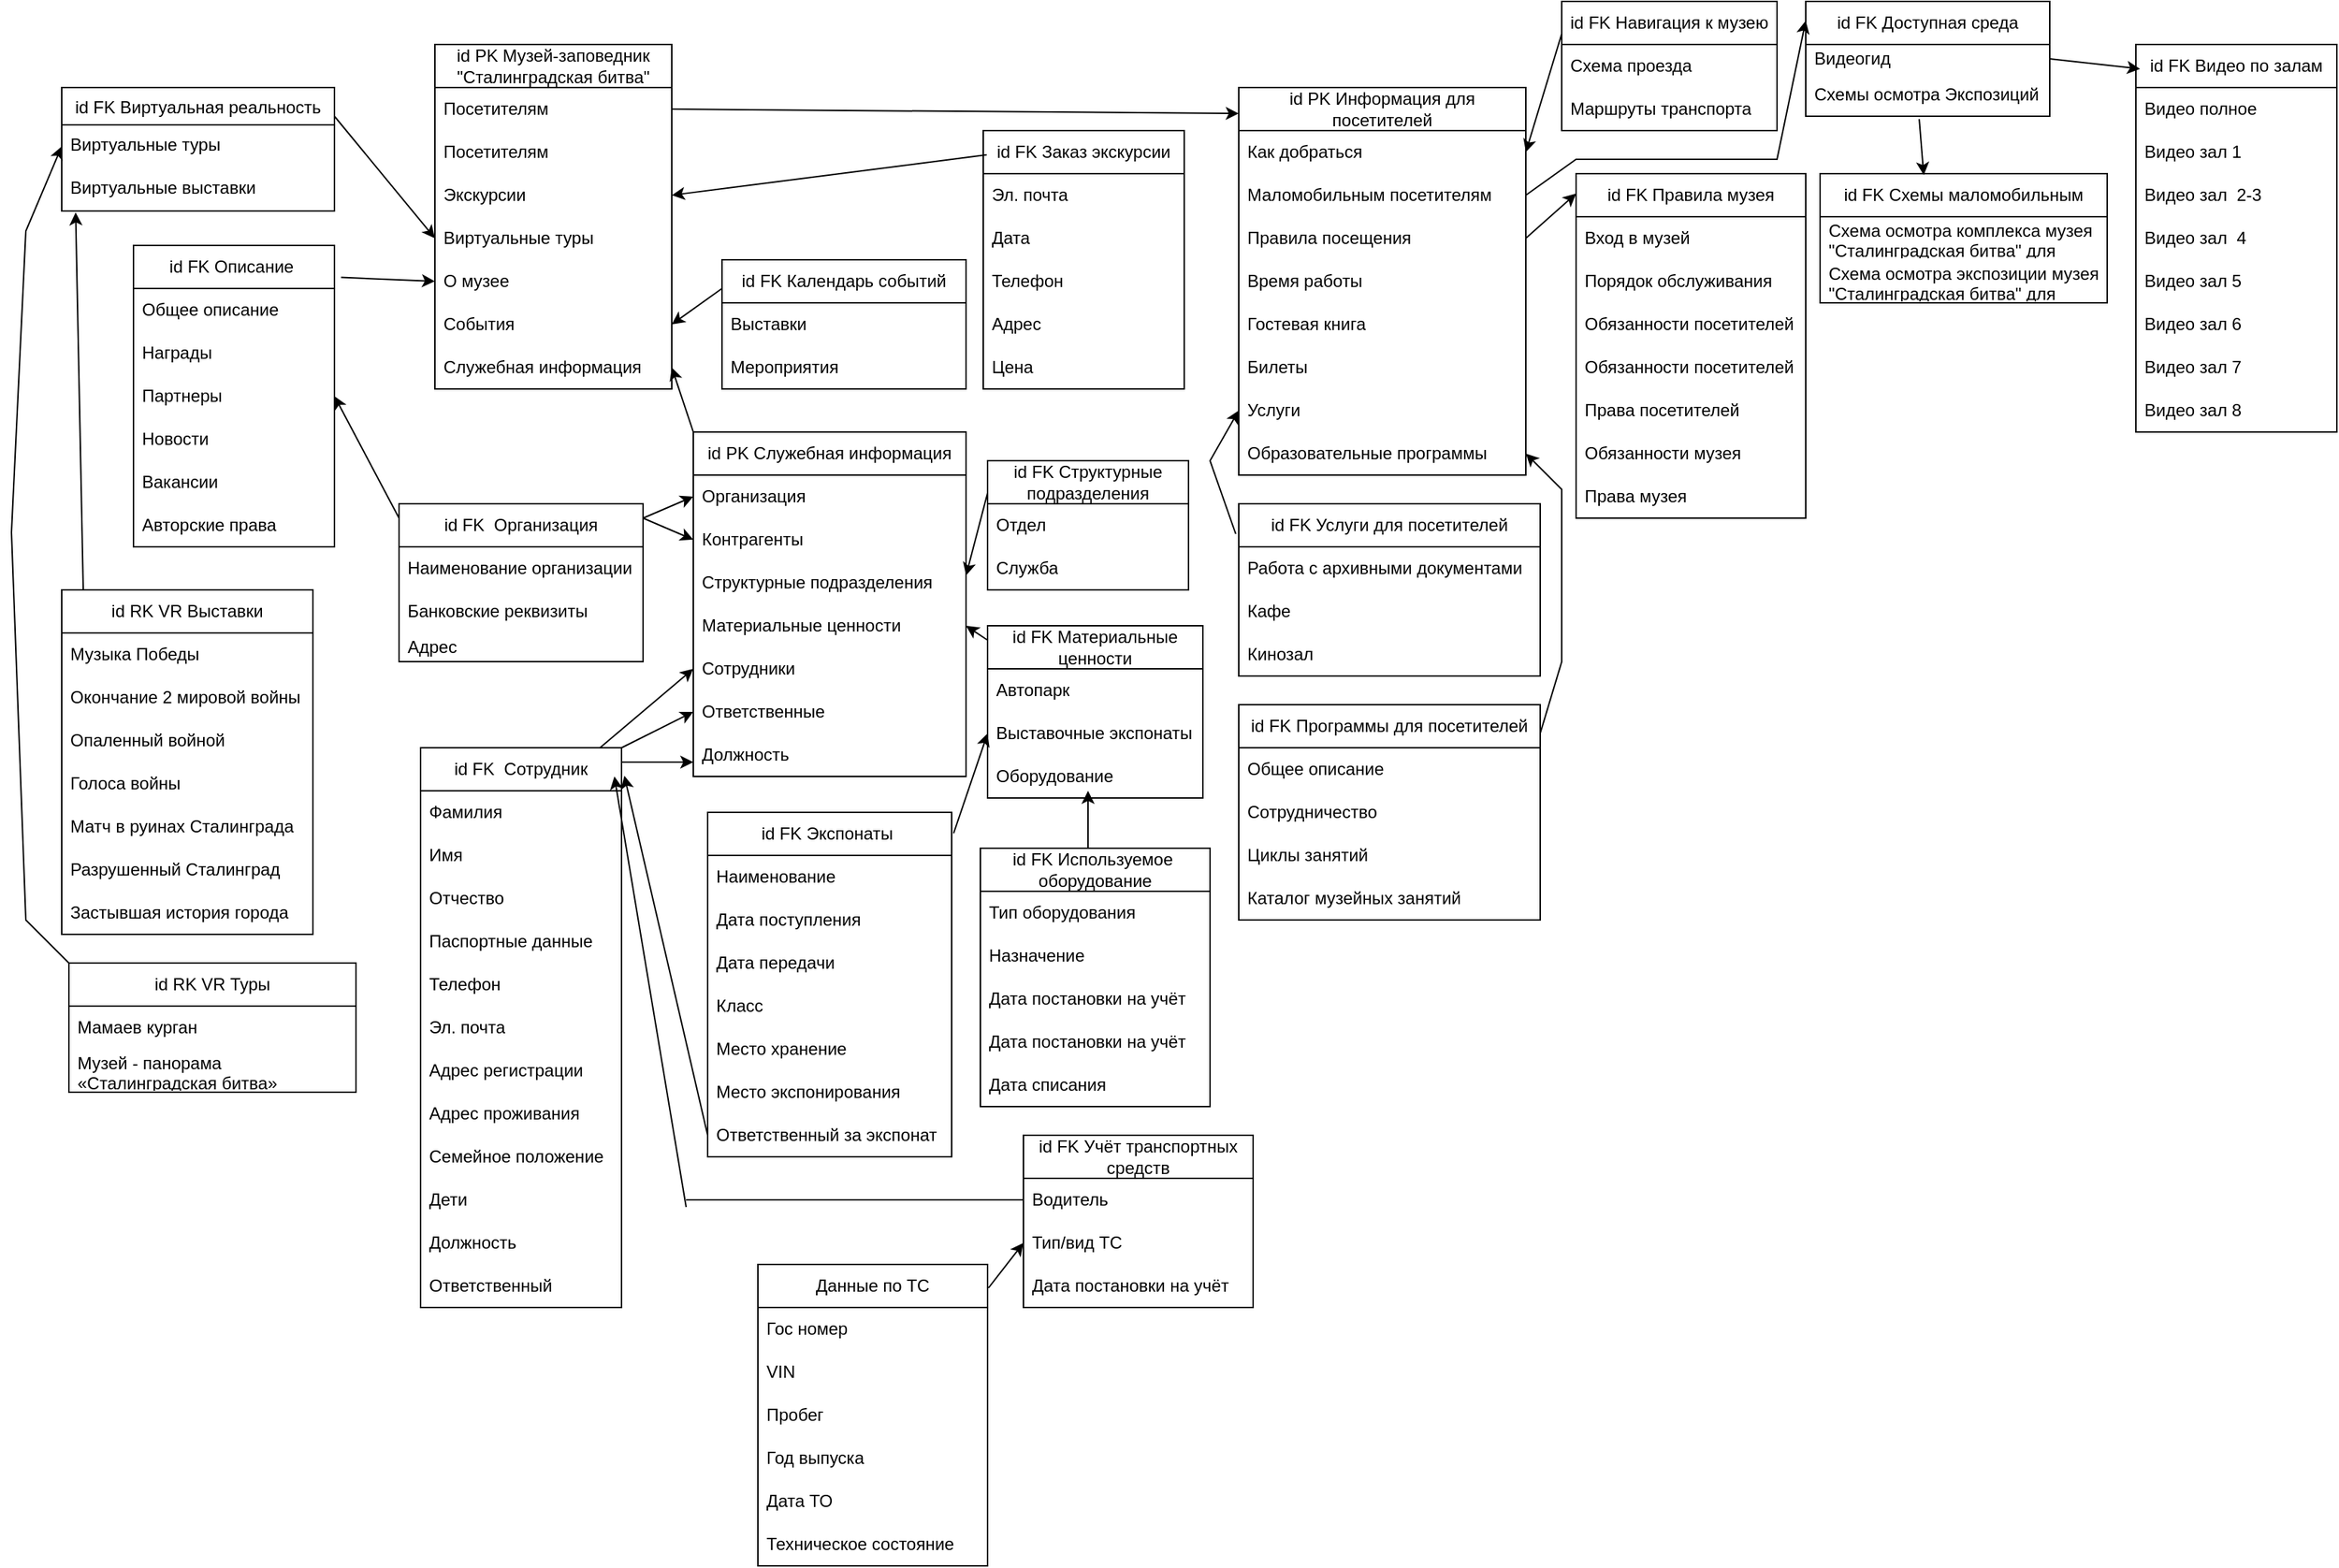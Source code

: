 <mxfile version="21.6.1" type="device">
  <diagram name="Страница 1" id="9FnR3wXGwiPfVZ9cUmQn">
    <mxGraphModel dx="1912" dy="1023" grid="1" gridSize="10" guides="1" tooltips="1" connect="1" arrows="1" fold="1" page="1" pageScale="1" pageWidth="1654" pageHeight="1169" math="0" shadow="0">
      <root>
        <mxCell id="0" />
        <mxCell id="1" parent="0" />
        <mxCell id="Jo539umDKLywoLBVyALs-1" value="id PK Музей-заповедник &quot;Сталинградская битва&quot;" style="swimlane;fontStyle=0;childLayout=stackLayout;horizontal=1;startSize=30;horizontalStack=0;resizeParent=1;resizeParentMax=0;resizeLast=0;collapsible=1;marginBottom=0;whiteSpace=wrap;html=1;" parent="1" vertex="1">
          <mxGeometry x="305" y="40" width="165" height="240" as="geometry" />
        </mxCell>
        <mxCell id="Jo539umDKLywoLBVyALs-2" value="Посетителям" style="text;strokeColor=none;fillColor=none;align=left;verticalAlign=middle;spacingLeft=4;spacingRight=4;overflow=hidden;points=[[0,0.5],[1,0.5]];portConstraint=eastwest;rotatable=0;whiteSpace=wrap;html=1;" parent="Jo539umDKLywoLBVyALs-1" vertex="1">
          <mxGeometry y="30" width="165" height="30" as="geometry" />
        </mxCell>
        <mxCell id="d0vIs5ruyAJFOXAKlzGf-3" value="Посетителям" style="text;strokeColor=none;fillColor=none;align=left;verticalAlign=middle;spacingLeft=4;spacingRight=4;overflow=hidden;points=[[0,0.5],[1,0.5]];portConstraint=eastwest;rotatable=0;whiteSpace=wrap;html=1;" vertex="1" parent="Jo539umDKLywoLBVyALs-1">
          <mxGeometry y="60" width="165" height="30" as="geometry" />
        </mxCell>
        <mxCell id="Jo539umDKLywoLBVyALs-5" value="Экскурсии" style="text;strokeColor=none;fillColor=none;align=left;verticalAlign=middle;spacingLeft=4;spacingRight=4;overflow=hidden;points=[[0,0.5],[1,0.5]];portConstraint=eastwest;rotatable=0;whiteSpace=wrap;html=1;" parent="Jo539umDKLywoLBVyALs-1" vertex="1">
          <mxGeometry y="90" width="165" height="30" as="geometry" />
        </mxCell>
        <mxCell id="Jo539umDKLywoLBVyALs-6" value="Виртуальные туры" style="text;strokeColor=none;fillColor=none;align=left;verticalAlign=middle;spacingLeft=4;spacingRight=4;overflow=hidden;points=[[0,0.5],[1,0.5]];portConstraint=eastwest;rotatable=0;whiteSpace=wrap;html=1;" parent="Jo539umDKLywoLBVyALs-1" vertex="1">
          <mxGeometry y="120" width="165" height="30" as="geometry" />
        </mxCell>
        <mxCell id="Jo539umDKLywoLBVyALs-3" value="О музее" style="text;strokeColor=none;fillColor=none;align=left;verticalAlign=middle;spacingLeft=4;spacingRight=4;overflow=hidden;points=[[0,0.5],[1,0.5]];portConstraint=eastwest;rotatable=0;whiteSpace=wrap;html=1;" parent="Jo539umDKLywoLBVyALs-1" vertex="1">
          <mxGeometry y="150" width="165" height="30" as="geometry" />
        </mxCell>
        <mxCell id="Jo539umDKLywoLBVyALs-7" value="События" style="text;strokeColor=none;fillColor=none;align=left;verticalAlign=middle;spacingLeft=4;spacingRight=4;overflow=hidden;points=[[0,0.5],[1,0.5]];portConstraint=eastwest;rotatable=0;whiteSpace=wrap;html=1;" parent="Jo539umDKLywoLBVyALs-1" vertex="1">
          <mxGeometry y="180" width="165" height="30" as="geometry" />
        </mxCell>
        <mxCell id="Jo539umDKLywoLBVyALs-9" value="Служебная информация" style="text;strokeColor=none;fillColor=none;align=left;verticalAlign=middle;spacingLeft=4;spacingRight=4;overflow=hidden;points=[[0,0.5],[1,0.5]];portConstraint=eastwest;rotatable=0;whiteSpace=wrap;html=1;" parent="Jo539umDKLywoLBVyALs-1" vertex="1">
          <mxGeometry y="210" width="165" height="30" as="geometry" />
        </mxCell>
        <mxCell id="Jo539umDKLywoLBVyALs-10" value="id PK&amp;nbsp;Служебная информация" style="swimlane;fontStyle=0;childLayout=stackLayout;horizontal=1;startSize=30;horizontalStack=0;resizeParent=1;resizeParentMax=0;resizeLast=0;collapsible=1;marginBottom=0;whiteSpace=wrap;html=1;" parent="1" vertex="1">
          <mxGeometry x="485" y="310" width="190" height="240" as="geometry" />
        </mxCell>
        <mxCell id="Jo539umDKLywoLBVyALs-12" value="Организация" style="text;strokeColor=none;fillColor=none;align=left;verticalAlign=middle;spacingLeft=4;spacingRight=4;overflow=hidden;points=[[0,0.5],[1,0.5]];portConstraint=eastwest;rotatable=0;whiteSpace=wrap;html=1;" parent="Jo539umDKLywoLBVyALs-10" vertex="1">
          <mxGeometry y="30" width="190" height="30" as="geometry" />
        </mxCell>
        <mxCell id="Jo539umDKLywoLBVyALs-13" value="Контрагенты" style="text;strokeColor=none;fillColor=none;align=left;verticalAlign=middle;spacingLeft=4;spacingRight=4;overflow=hidden;points=[[0,0.5],[1,0.5]];portConstraint=eastwest;rotatable=0;whiteSpace=wrap;html=1;" parent="Jo539umDKLywoLBVyALs-10" vertex="1">
          <mxGeometry y="60" width="190" height="30" as="geometry" />
        </mxCell>
        <mxCell id="Jo539umDKLywoLBVyALs-14" value="Структурные подразделения" style="text;strokeColor=none;fillColor=none;align=left;verticalAlign=middle;spacingLeft=4;spacingRight=4;overflow=hidden;points=[[0,0.5],[1,0.5]];portConstraint=eastwest;rotatable=0;whiteSpace=wrap;html=1;" parent="Jo539umDKLywoLBVyALs-10" vertex="1">
          <mxGeometry y="90" width="190" height="30" as="geometry" />
        </mxCell>
        <mxCell id="Jo539umDKLywoLBVyALs-15" value="Материальные ценности" style="text;strokeColor=none;fillColor=none;align=left;verticalAlign=middle;spacingLeft=4;spacingRight=4;overflow=hidden;points=[[0,0.5],[1,0.5]];portConstraint=eastwest;rotatable=0;whiteSpace=wrap;html=1;" parent="Jo539umDKLywoLBVyALs-10" vertex="1">
          <mxGeometry y="120" width="190" height="30" as="geometry" />
        </mxCell>
        <mxCell id="Jo539umDKLywoLBVyALs-11" value="Сотрудники" style="text;strokeColor=none;fillColor=none;align=left;verticalAlign=middle;spacingLeft=4;spacingRight=4;overflow=hidden;points=[[0,0.5],[1,0.5]];portConstraint=eastwest;rotatable=0;whiteSpace=wrap;html=1;" parent="Jo539umDKLywoLBVyALs-10" vertex="1">
          <mxGeometry y="150" width="190" height="30" as="geometry" />
        </mxCell>
        <mxCell id="Jo539umDKLywoLBVyALs-16" value="Ответственные" style="text;strokeColor=none;fillColor=none;align=left;verticalAlign=middle;spacingLeft=4;spacingRight=4;overflow=hidden;points=[[0,0.5],[1,0.5]];portConstraint=eastwest;rotatable=0;whiteSpace=wrap;html=1;" parent="Jo539umDKLywoLBVyALs-10" vertex="1">
          <mxGeometry y="180" width="190" height="30" as="geometry" />
        </mxCell>
        <mxCell id="Jo539umDKLywoLBVyALs-17" value="Должность" style="text;strokeColor=none;fillColor=none;align=left;verticalAlign=middle;spacingLeft=4;spacingRight=4;overflow=hidden;points=[[0,0.5],[1,0.5]];portConstraint=eastwest;rotatable=0;whiteSpace=wrap;html=1;" parent="Jo539umDKLywoLBVyALs-10" vertex="1">
          <mxGeometry y="210" width="190" height="30" as="geometry" />
        </mxCell>
        <mxCell id="Jo539umDKLywoLBVyALs-42" value="" style="endArrow=classic;html=1;rounded=0;" parent="Jo539umDKLywoLBVyALs-10" edge="1">
          <mxGeometry width="50" height="50" relative="1" as="geometry">
            <mxPoint x="-50" y="230" as="sourcePoint" />
            <mxPoint y="230" as="targetPoint" />
          </mxGeometry>
        </mxCell>
        <mxCell id="Jo539umDKLywoLBVyALs-18" value="id FK&amp;nbsp; Организация" style="swimlane;fontStyle=0;childLayout=stackLayout;horizontal=1;startSize=30;horizontalStack=0;resizeParent=1;resizeParentMax=0;resizeLast=0;collapsible=1;marginBottom=0;whiteSpace=wrap;html=1;" parent="1" vertex="1">
          <mxGeometry x="280" y="360" width="170" height="110" as="geometry" />
        </mxCell>
        <mxCell id="Jo539umDKLywoLBVyALs-19" value="Наименование организации" style="text;strokeColor=none;fillColor=none;align=left;verticalAlign=middle;spacingLeft=4;spacingRight=4;overflow=hidden;points=[[0,0.5],[1,0.5]];portConstraint=eastwest;rotatable=0;whiteSpace=wrap;html=1;" parent="Jo539umDKLywoLBVyALs-18" vertex="1">
          <mxGeometry y="30" width="170" height="30" as="geometry" />
        </mxCell>
        <mxCell id="Jo539umDKLywoLBVyALs-38" value="Банковские реквизиты" style="text;strokeColor=none;fillColor=none;align=left;verticalAlign=middle;spacingLeft=4;spacingRight=4;overflow=hidden;points=[[0,0.5],[1,0.5]];portConstraint=eastwest;rotatable=0;whiteSpace=wrap;html=1;" parent="Jo539umDKLywoLBVyALs-18" vertex="1">
          <mxGeometry y="60" width="170" height="30" as="geometry" />
        </mxCell>
        <mxCell id="Jo539umDKLywoLBVyALs-20" value="Адрес" style="text;strokeColor=none;fillColor=none;align=left;verticalAlign=middle;spacingLeft=4;spacingRight=4;overflow=hidden;points=[[0,0.5],[1,0.5]];portConstraint=eastwest;rotatable=0;whiteSpace=wrap;html=1;" parent="Jo539umDKLywoLBVyALs-18" vertex="1">
          <mxGeometry y="90" width="170" height="20" as="geometry" />
        </mxCell>
        <mxCell id="Jo539umDKLywoLBVyALs-22" value="" style="endArrow=classic;html=1;rounded=0;entryX=1;entryY=0.5;entryDx=0;entryDy=0;" parent="1" source="Jo539umDKLywoLBVyALs-10" target="Jo539umDKLywoLBVyALs-9" edge="1">
          <mxGeometry width="50" height="50" relative="1" as="geometry">
            <mxPoint x="945" y="430" as="sourcePoint" />
            <mxPoint x="525" y="310" as="targetPoint" />
            <Array as="points">
              <mxPoint x="485" y="310" />
            </Array>
          </mxGeometry>
        </mxCell>
        <mxCell id="Jo539umDKLywoLBVyALs-25" value="id FK&amp;nbsp;&amp;nbsp;Сотрудник" style="swimlane;fontStyle=0;childLayout=stackLayout;horizontal=1;startSize=30;horizontalStack=0;resizeParent=1;resizeParentMax=0;resizeLast=0;collapsible=1;marginBottom=0;whiteSpace=wrap;html=1;" parent="1" vertex="1">
          <mxGeometry x="295" y="530" width="140" height="390" as="geometry" />
        </mxCell>
        <mxCell id="Jo539umDKLywoLBVyALs-26" value="Фамилия" style="text;strokeColor=none;fillColor=none;align=left;verticalAlign=middle;spacingLeft=4;spacingRight=4;overflow=hidden;points=[[0,0.5],[1,0.5]];portConstraint=eastwest;rotatable=0;whiteSpace=wrap;html=1;" parent="Jo539umDKLywoLBVyALs-25" vertex="1">
          <mxGeometry y="30" width="140" height="30" as="geometry" />
        </mxCell>
        <mxCell id="Jo539umDKLywoLBVyALs-27" value="Имя" style="text;strokeColor=none;fillColor=none;align=left;verticalAlign=middle;spacingLeft=4;spacingRight=4;overflow=hidden;points=[[0,0.5],[1,0.5]];portConstraint=eastwest;rotatable=0;whiteSpace=wrap;html=1;" parent="Jo539umDKLywoLBVyALs-25" vertex="1">
          <mxGeometry y="60" width="140" height="30" as="geometry" />
        </mxCell>
        <mxCell id="Jo539umDKLywoLBVyALs-28" value="Отчество" style="text;strokeColor=none;fillColor=none;align=left;verticalAlign=middle;spacingLeft=4;spacingRight=4;overflow=hidden;points=[[0,0.5],[1,0.5]];portConstraint=eastwest;rotatable=0;whiteSpace=wrap;html=1;" parent="Jo539umDKLywoLBVyALs-25" vertex="1">
          <mxGeometry y="90" width="140" height="30" as="geometry" />
        </mxCell>
        <mxCell id="Jo539umDKLywoLBVyALs-29" value="Паспортные данные" style="text;strokeColor=none;fillColor=none;align=left;verticalAlign=middle;spacingLeft=4;spacingRight=4;overflow=hidden;points=[[0,0.5],[1,0.5]];portConstraint=eastwest;rotatable=0;whiteSpace=wrap;html=1;" parent="Jo539umDKLywoLBVyALs-25" vertex="1">
          <mxGeometry y="120" width="140" height="30" as="geometry" />
        </mxCell>
        <mxCell id="Jo539umDKLywoLBVyALs-30" value="Телефон" style="text;strokeColor=none;fillColor=none;align=left;verticalAlign=middle;spacingLeft=4;spacingRight=4;overflow=hidden;points=[[0,0.5],[1,0.5]];portConstraint=eastwest;rotatable=0;whiteSpace=wrap;html=1;" parent="Jo539umDKLywoLBVyALs-25" vertex="1">
          <mxGeometry y="150" width="140" height="30" as="geometry" />
        </mxCell>
        <mxCell id="Jo539umDKLywoLBVyALs-31" value="Эл. почта" style="text;strokeColor=none;fillColor=none;align=left;verticalAlign=middle;spacingLeft=4;spacingRight=4;overflow=hidden;points=[[0,0.5],[1,0.5]];portConstraint=eastwest;rotatable=0;whiteSpace=wrap;html=1;" parent="Jo539umDKLywoLBVyALs-25" vertex="1">
          <mxGeometry y="180" width="140" height="30" as="geometry" />
        </mxCell>
        <mxCell id="Jo539umDKLywoLBVyALs-32" value="Адрес регистрации" style="text;strokeColor=none;fillColor=none;align=left;verticalAlign=middle;spacingLeft=4;spacingRight=4;overflow=hidden;points=[[0,0.5],[1,0.5]];portConstraint=eastwest;rotatable=0;whiteSpace=wrap;html=1;" parent="Jo539umDKLywoLBVyALs-25" vertex="1">
          <mxGeometry y="210" width="140" height="30" as="geometry" />
        </mxCell>
        <mxCell id="Jo539umDKLywoLBVyALs-33" value="Адрес проживания" style="text;strokeColor=none;fillColor=none;align=left;verticalAlign=middle;spacingLeft=4;spacingRight=4;overflow=hidden;points=[[0,0.5],[1,0.5]];portConstraint=eastwest;rotatable=0;whiteSpace=wrap;html=1;" parent="Jo539umDKLywoLBVyALs-25" vertex="1">
          <mxGeometry y="240" width="140" height="30" as="geometry" />
        </mxCell>
        <mxCell id="Jo539umDKLywoLBVyALs-34" value="Семейное положение" style="text;strokeColor=none;fillColor=none;align=left;verticalAlign=middle;spacingLeft=4;spacingRight=4;overflow=hidden;points=[[0,0.5],[1,0.5]];portConstraint=eastwest;rotatable=0;whiteSpace=wrap;html=1;" parent="Jo539umDKLywoLBVyALs-25" vertex="1">
          <mxGeometry y="270" width="140" height="30" as="geometry" />
        </mxCell>
        <mxCell id="Jo539umDKLywoLBVyALs-35" value="Дети" style="text;strokeColor=none;fillColor=none;align=left;verticalAlign=middle;spacingLeft=4;spacingRight=4;overflow=hidden;points=[[0,0.5],[1,0.5]];portConstraint=eastwest;rotatable=0;whiteSpace=wrap;html=1;" parent="Jo539umDKLywoLBVyALs-25" vertex="1">
          <mxGeometry y="300" width="140" height="30" as="geometry" />
        </mxCell>
        <mxCell id="Jo539umDKLywoLBVyALs-36" value="Должность" style="text;strokeColor=none;fillColor=none;align=left;verticalAlign=middle;spacingLeft=4;spacingRight=4;overflow=hidden;points=[[0,0.5],[1,0.5]];portConstraint=eastwest;rotatable=0;whiteSpace=wrap;html=1;" parent="Jo539umDKLywoLBVyALs-25" vertex="1">
          <mxGeometry y="330" width="140" height="30" as="geometry" />
        </mxCell>
        <mxCell id="Jo539umDKLywoLBVyALs-37" value="Ответственный" style="text;strokeColor=none;fillColor=none;align=left;verticalAlign=middle;spacingLeft=4;spacingRight=4;overflow=hidden;points=[[0,0.5],[1,0.5]];portConstraint=eastwest;rotatable=0;whiteSpace=wrap;html=1;" parent="Jo539umDKLywoLBVyALs-25" vertex="1">
          <mxGeometry y="360" width="140" height="30" as="geometry" />
        </mxCell>
        <mxCell id="Jo539umDKLywoLBVyALs-43" value="" style="endArrow=classic;html=1;rounded=0;entryX=0;entryY=0.5;entryDx=0;entryDy=0;" parent="1" target="Jo539umDKLywoLBVyALs-16" edge="1">
          <mxGeometry width="50" height="50" relative="1" as="geometry">
            <mxPoint x="435" y="530" as="sourcePoint" />
            <mxPoint x="485" y="520" as="targetPoint" />
          </mxGeometry>
        </mxCell>
        <mxCell id="Jo539umDKLywoLBVyALs-44" value="" style="endArrow=classic;html=1;rounded=0;entryX=0;entryY=0.5;entryDx=0;entryDy=0;" parent="1" target="Jo539umDKLywoLBVyALs-11" edge="1">
          <mxGeometry width="50" height="50" relative="1" as="geometry">
            <mxPoint x="420" y="530" as="sourcePoint" />
            <mxPoint x="470" y="480" as="targetPoint" />
          </mxGeometry>
        </mxCell>
        <mxCell id="Jo539umDKLywoLBVyALs-45" value="" style="endArrow=classic;html=1;rounded=0;entryX=0;entryY=0.5;entryDx=0;entryDy=0;" parent="1" target="Jo539umDKLywoLBVyALs-12" edge="1">
          <mxGeometry width="50" height="50" relative="1" as="geometry">
            <mxPoint x="450" y="370" as="sourcePoint" />
            <mxPoint x="500" y="320" as="targetPoint" />
          </mxGeometry>
        </mxCell>
        <mxCell id="Jo539umDKLywoLBVyALs-46" value="" style="endArrow=classic;html=1;rounded=0;entryX=0;entryY=0.5;entryDx=0;entryDy=0;" parent="1" target="Jo539umDKLywoLBVyALs-13" edge="1">
          <mxGeometry width="50" height="50" relative="1" as="geometry">
            <mxPoint x="450" y="370" as="sourcePoint" />
            <mxPoint x="500" y="320" as="targetPoint" />
          </mxGeometry>
        </mxCell>
        <mxCell id="Jo539umDKLywoLBVyALs-47" value="id FK Структурные подразделения" style="swimlane;fontStyle=0;childLayout=stackLayout;horizontal=1;startSize=30;horizontalStack=0;resizeParent=1;resizeParentMax=0;resizeLast=0;collapsible=1;marginBottom=0;whiteSpace=wrap;html=1;" parent="1" vertex="1">
          <mxGeometry x="690" y="330" width="140" height="90" as="geometry" />
        </mxCell>
        <mxCell id="Jo539umDKLywoLBVyALs-48" value="Отдел" style="text;strokeColor=none;fillColor=none;align=left;verticalAlign=middle;spacingLeft=4;spacingRight=4;overflow=hidden;points=[[0,0.5],[1,0.5]];portConstraint=eastwest;rotatable=0;whiteSpace=wrap;html=1;" parent="Jo539umDKLywoLBVyALs-47" vertex="1">
          <mxGeometry y="30" width="140" height="30" as="geometry" />
        </mxCell>
        <mxCell id="Jo539umDKLywoLBVyALs-49" value="Служба" style="text;strokeColor=none;fillColor=none;align=left;verticalAlign=middle;spacingLeft=4;spacingRight=4;overflow=hidden;points=[[0,0.5],[1,0.5]];portConstraint=eastwest;rotatable=0;whiteSpace=wrap;html=1;" parent="Jo539umDKLywoLBVyALs-47" vertex="1">
          <mxGeometry y="60" width="140" height="30" as="geometry" />
        </mxCell>
        <mxCell id="Jo539umDKLywoLBVyALs-53" value="id FK Материальные ценности" style="swimlane;fontStyle=0;childLayout=stackLayout;horizontal=1;startSize=30;horizontalStack=0;resizeParent=1;resizeParentMax=0;resizeLast=0;collapsible=1;marginBottom=0;whiteSpace=wrap;html=1;" parent="1" vertex="1">
          <mxGeometry x="690" y="445" width="150" height="120" as="geometry" />
        </mxCell>
        <mxCell id="Jo539umDKLywoLBVyALs-55" value="Автопарк" style="text;strokeColor=none;fillColor=none;align=left;verticalAlign=middle;spacingLeft=4;spacingRight=4;overflow=hidden;points=[[0,0.5],[1,0.5]];portConstraint=eastwest;rotatable=0;whiteSpace=wrap;html=1;" parent="Jo539umDKLywoLBVyALs-53" vertex="1">
          <mxGeometry y="30" width="150" height="30" as="geometry" />
        </mxCell>
        <mxCell id="Jo539umDKLywoLBVyALs-56" value="Выставочные экспонаты" style="text;strokeColor=none;fillColor=none;align=left;verticalAlign=middle;spacingLeft=4;spacingRight=4;overflow=hidden;points=[[0,0.5],[1,0.5]];portConstraint=eastwest;rotatable=0;whiteSpace=wrap;html=1;" parent="Jo539umDKLywoLBVyALs-53" vertex="1">
          <mxGeometry y="60" width="150" height="30" as="geometry" />
        </mxCell>
        <mxCell id="Jo539umDKLywoLBVyALs-54" value="Оборудование" style="text;strokeColor=none;fillColor=none;align=left;verticalAlign=middle;spacingLeft=4;spacingRight=4;overflow=hidden;points=[[0,0.5],[1,0.5]];portConstraint=eastwest;rotatable=0;whiteSpace=wrap;html=1;" parent="Jo539umDKLywoLBVyALs-53" vertex="1">
          <mxGeometry y="90" width="150" height="30" as="geometry" />
        </mxCell>
        <mxCell id="Jo539umDKLywoLBVyALs-57" value="" style="endArrow=classic;html=1;rounded=0;exitX=0;exitY=0.25;exitDx=0;exitDy=0;" parent="1" source="Jo539umDKLywoLBVyALs-47" edge="1">
          <mxGeometry width="50" height="50" relative="1" as="geometry">
            <mxPoint x="735" y="410" as="sourcePoint" />
            <mxPoint x="675" y="410" as="targetPoint" />
          </mxGeometry>
        </mxCell>
        <mxCell id="Jo539umDKLywoLBVyALs-58" value="" style="endArrow=classic;html=1;rounded=0;" parent="1" source="Jo539umDKLywoLBVyALs-53" edge="1">
          <mxGeometry width="50" height="50" relative="1" as="geometry">
            <mxPoint x="735" y="445" as="sourcePoint" />
            <mxPoint x="675" y="445" as="targetPoint" />
          </mxGeometry>
        </mxCell>
        <mxCell id="Jo539umDKLywoLBVyALs-59" value="id FK Экспонаты&amp;nbsp;" style="swimlane;fontStyle=0;childLayout=stackLayout;horizontal=1;startSize=30;horizontalStack=0;resizeParent=1;resizeParentMax=0;resizeLast=0;collapsible=1;marginBottom=0;whiteSpace=wrap;html=1;" parent="1" vertex="1">
          <mxGeometry x="495" y="575" width="170" height="240" as="geometry" />
        </mxCell>
        <mxCell id="Jo539umDKLywoLBVyALs-60" value="Наименование" style="text;strokeColor=none;fillColor=none;align=left;verticalAlign=middle;spacingLeft=4;spacingRight=4;overflow=hidden;points=[[0,0.5],[1,0.5]];portConstraint=eastwest;rotatable=0;whiteSpace=wrap;html=1;" parent="Jo539umDKLywoLBVyALs-59" vertex="1">
          <mxGeometry y="30" width="170" height="30" as="geometry" />
        </mxCell>
        <mxCell id="Jo539umDKLywoLBVyALs-61" value="Дата поступления" style="text;strokeColor=none;fillColor=none;align=left;verticalAlign=middle;spacingLeft=4;spacingRight=4;overflow=hidden;points=[[0,0.5],[1,0.5]];portConstraint=eastwest;rotatable=0;whiteSpace=wrap;html=1;" parent="Jo539umDKLywoLBVyALs-59" vertex="1">
          <mxGeometry y="60" width="170" height="30" as="geometry" />
        </mxCell>
        <mxCell id="Jo539umDKLywoLBVyALs-62" value="Дата передачи" style="text;strokeColor=none;fillColor=none;align=left;verticalAlign=middle;spacingLeft=4;spacingRight=4;overflow=hidden;points=[[0,0.5],[1,0.5]];portConstraint=eastwest;rotatable=0;whiteSpace=wrap;html=1;" parent="Jo539umDKLywoLBVyALs-59" vertex="1">
          <mxGeometry y="90" width="170" height="30" as="geometry" />
        </mxCell>
        <mxCell id="Jo539umDKLywoLBVyALs-63" value="Класс" style="text;strokeColor=none;fillColor=none;align=left;verticalAlign=middle;spacingLeft=4;spacingRight=4;overflow=hidden;points=[[0,0.5],[1,0.5]];portConstraint=eastwest;rotatable=0;whiteSpace=wrap;html=1;" parent="Jo539umDKLywoLBVyALs-59" vertex="1">
          <mxGeometry y="120" width="170" height="30" as="geometry" />
        </mxCell>
        <mxCell id="Jo539umDKLywoLBVyALs-64" value="Место хранение" style="text;strokeColor=none;fillColor=none;align=left;verticalAlign=middle;spacingLeft=4;spacingRight=4;overflow=hidden;points=[[0,0.5],[1,0.5]];portConstraint=eastwest;rotatable=0;whiteSpace=wrap;html=1;" parent="Jo539umDKLywoLBVyALs-59" vertex="1">
          <mxGeometry y="150" width="170" height="30" as="geometry" />
        </mxCell>
        <mxCell id="Jo539umDKLywoLBVyALs-65" value="Место экспонирования" style="text;strokeColor=none;fillColor=none;align=left;verticalAlign=middle;spacingLeft=4;spacingRight=4;overflow=hidden;points=[[0,0.5],[1,0.5]];portConstraint=eastwest;rotatable=0;whiteSpace=wrap;html=1;" parent="Jo539umDKLywoLBVyALs-59" vertex="1">
          <mxGeometry y="180" width="170" height="30" as="geometry" />
        </mxCell>
        <mxCell id="Jo539umDKLywoLBVyALs-66" value="Ответственный за экспонат" style="text;strokeColor=none;fillColor=none;align=left;verticalAlign=middle;spacingLeft=4;spacingRight=4;overflow=hidden;points=[[0,0.5],[1,0.5]];portConstraint=eastwest;rotatable=0;whiteSpace=wrap;html=1;" parent="Jo539umDKLywoLBVyALs-59" vertex="1">
          <mxGeometry y="210" width="170" height="30" as="geometry" />
        </mxCell>
        <mxCell id="Jo539umDKLywoLBVyALs-67" value="" style="endArrow=classic;html=1;rounded=0;exitX=1.008;exitY=0.061;exitDx=0;exitDy=0;exitPerimeter=0;entryX=0;entryY=0.5;entryDx=0;entryDy=0;" parent="1" source="Jo539umDKLywoLBVyALs-59" target="Jo539umDKLywoLBVyALs-56" edge="1">
          <mxGeometry width="50" height="50" relative="1" as="geometry">
            <mxPoint x="665" y="610" as="sourcePoint" />
            <mxPoint x="715" y="560" as="targetPoint" />
          </mxGeometry>
        </mxCell>
        <mxCell id="Jo539umDKLywoLBVyALs-68" value="" style="endArrow=classic;html=1;rounded=0;entryX=1.014;entryY=0.05;entryDx=0;entryDy=0;entryPerimeter=0;" parent="1" target="Jo539umDKLywoLBVyALs-25" edge="1">
          <mxGeometry width="50" height="50" relative="1" as="geometry">
            <mxPoint x="495" y="800" as="sourcePoint" />
            <mxPoint x="450" y="720" as="targetPoint" />
          </mxGeometry>
        </mxCell>
        <mxCell id="Jo539umDKLywoLBVyALs-69" value="id FK Календарь событий" style="swimlane;fontStyle=0;childLayout=stackLayout;horizontal=1;startSize=30;horizontalStack=0;resizeParent=1;resizeParentMax=0;resizeLast=0;collapsible=1;marginBottom=0;whiteSpace=wrap;html=1;" parent="1" vertex="1">
          <mxGeometry x="505" y="190" width="170" height="90" as="geometry" />
        </mxCell>
        <mxCell id="Jo539umDKLywoLBVyALs-70" value="Выставки" style="text;strokeColor=none;fillColor=none;align=left;verticalAlign=middle;spacingLeft=4;spacingRight=4;overflow=hidden;points=[[0,0.5],[1,0.5]];portConstraint=eastwest;rotatable=0;whiteSpace=wrap;html=1;" parent="Jo539umDKLywoLBVyALs-69" vertex="1">
          <mxGeometry y="30" width="170" height="30" as="geometry" />
        </mxCell>
        <mxCell id="Jo539umDKLywoLBVyALs-71" value="Мероприятия" style="text;strokeColor=none;fillColor=none;align=left;verticalAlign=middle;spacingLeft=4;spacingRight=4;overflow=hidden;points=[[0,0.5],[1,0.5]];portConstraint=eastwest;rotatable=0;whiteSpace=wrap;html=1;" parent="Jo539umDKLywoLBVyALs-69" vertex="1">
          <mxGeometry y="60" width="170" height="30" as="geometry" />
        </mxCell>
        <mxCell id="Jo539umDKLywoLBVyALs-73" value="" style="endArrow=classic;html=1;rounded=0;entryX=1;entryY=0.5;entryDx=0;entryDy=0;" parent="1" edge="1" target="Jo539umDKLywoLBVyALs-7">
          <mxGeometry width="50" height="50" relative="1" as="geometry">
            <mxPoint x="505" y="210" as="sourcePoint" />
            <mxPoint x="470" y="210" as="targetPoint" />
          </mxGeometry>
        </mxCell>
        <mxCell id="Jo539umDKLywoLBVyALs-74" value="id FK Заказ экскурсии" style="swimlane;fontStyle=0;childLayout=stackLayout;horizontal=1;startSize=30;horizontalStack=0;resizeParent=1;resizeParentMax=0;resizeLast=0;collapsible=1;marginBottom=0;whiteSpace=wrap;html=1;" parent="1" vertex="1">
          <mxGeometry x="687" y="100" width="140" height="180" as="geometry" />
        </mxCell>
        <mxCell id="Jo539umDKLywoLBVyALs-77" value="Эл. почта" style="text;strokeColor=none;fillColor=none;align=left;verticalAlign=middle;spacingLeft=4;spacingRight=4;overflow=hidden;points=[[0,0.5],[1,0.5]];portConstraint=eastwest;rotatable=0;whiteSpace=wrap;html=1;" parent="Jo539umDKLywoLBVyALs-74" vertex="1">
          <mxGeometry y="30" width="140" height="30" as="geometry" />
        </mxCell>
        <mxCell id="Jo539umDKLywoLBVyALs-84" value="Дата" style="text;strokeColor=none;fillColor=none;align=left;verticalAlign=middle;spacingLeft=4;spacingRight=4;overflow=hidden;points=[[0,0.5],[1,0.5]];portConstraint=eastwest;rotatable=0;whiteSpace=wrap;html=1;" parent="Jo539umDKLywoLBVyALs-74" vertex="1">
          <mxGeometry y="60" width="140" height="30" as="geometry" />
        </mxCell>
        <mxCell id="Jo539umDKLywoLBVyALs-76" value="Телефон" style="text;strokeColor=none;fillColor=none;align=left;verticalAlign=middle;spacingLeft=4;spacingRight=4;overflow=hidden;points=[[0,0.5],[1,0.5]];portConstraint=eastwest;rotatable=0;whiteSpace=wrap;html=1;" parent="Jo539umDKLywoLBVyALs-74" vertex="1">
          <mxGeometry y="90" width="140" height="30" as="geometry" />
        </mxCell>
        <mxCell id="Jo539umDKLywoLBVyALs-75" value="Адрес" style="text;strokeColor=none;fillColor=none;align=left;verticalAlign=middle;spacingLeft=4;spacingRight=4;overflow=hidden;points=[[0,0.5],[1,0.5]];portConstraint=eastwest;rotatable=0;whiteSpace=wrap;html=1;" parent="Jo539umDKLywoLBVyALs-74" vertex="1">
          <mxGeometry y="120" width="140" height="30" as="geometry" />
        </mxCell>
        <mxCell id="Jo539umDKLywoLBVyALs-78" value="Цена" style="text;strokeColor=none;fillColor=none;align=left;verticalAlign=middle;spacingLeft=4;spacingRight=4;overflow=hidden;points=[[0,0.5],[1,0.5]];portConstraint=eastwest;rotatable=0;whiteSpace=wrap;html=1;" parent="Jo539umDKLywoLBVyALs-74" vertex="1">
          <mxGeometry y="150" width="140" height="30" as="geometry" />
        </mxCell>
        <mxCell id="Jo539umDKLywoLBVyALs-85" value="" style="endArrow=classic;html=1;rounded=0;entryX=1;entryY=0.5;entryDx=0;entryDy=0;exitX=0.017;exitY=0.094;exitDx=0;exitDy=0;exitPerimeter=0;" parent="1" source="Jo539umDKLywoLBVyALs-74" target="Jo539umDKLywoLBVyALs-5" edge="1">
          <mxGeometry width="50" height="50" relative="1" as="geometry">
            <mxPoint x="710" y="110" as="sourcePoint" />
            <mxPoint x="470" y="150" as="targetPoint" />
          </mxGeometry>
        </mxCell>
        <mxCell id="Jo539umDKLywoLBVyALs-90" value="id FK Описание&amp;nbsp;" style="swimlane;fontStyle=0;childLayout=stackLayout;horizontal=1;startSize=30;horizontalStack=0;resizeParent=1;resizeParentMax=0;resizeLast=0;collapsible=1;marginBottom=0;whiteSpace=wrap;html=1;" parent="1" vertex="1">
          <mxGeometry x="95" y="180" width="140" height="210" as="geometry" />
        </mxCell>
        <mxCell id="Jo539umDKLywoLBVyALs-91" value="Общее описание" style="text;strokeColor=none;fillColor=none;align=left;verticalAlign=middle;spacingLeft=4;spacingRight=4;overflow=hidden;points=[[0,0.5],[1,0.5]];portConstraint=eastwest;rotatable=0;whiteSpace=wrap;html=1;" parent="Jo539umDKLywoLBVyALs-90" vertex="1">
          <mxGeometry y="30" width="140" height="30" as="geometry" />
        </mxCell>
        <mxCell id="Jo539umDKLywoLBVyALs-92" value="Награды" style="text;strokeColor=none;fillColor=none;align=left;verticalAlign=middle;spacingLeft=4;spacingRight=4;overflow=hidden;points=[[0,0.5],[1,0.5]];portConstraint=eastwest;rotatable=0;whiteSpace=wrap;html=1;" parent="Jo539umDKLywoLBVyALs-90" vertex="1">
          <mxGeometry y="60" width="140" height="30" as="geometry" />
        </mxCell>
        <mxCell id="Jo539umDKLywoLBVyALs-93" value="Партнеры" style="text;strokeColor=none;fillColor=none;align=left;verticalAlign=middle;spacingLeft=4;spacingRight=4;overflow=hidden;points=[[0,0.5],[1,0.5]];portConstraint=eastwest;rotatable=0;whiteSpace=wrap;html=1;" parent="Jo539umDKLywoLBVyALs-90" vertex="1">
          <mxGeometry y="90" width="140" height="30" as="geometry" />
        </mxCell>
        <mxCell id="Jo539umDKLywoLBVyALs-94" value="Новости" style="text;strokeColor=none;fillColor=none;align=left;verticalAlign=middle;spacingLeft=4;spacingRight=4;overflow=hidden;points=[[0,0.5],[1,0.5]];portConstraint=eastwest;rotatable=0;whiteSpace=wrap;html=1;" parent="Jo539umDKLywoLBVyALs-90" vertex="1">
          <mxGeometry y="120" width="140" height="30" as="geometry" />
        </mxCell>
        <mxCell id="Jo539umDKLywoLBVyALs-95" value="Вакансии" style="text;strokeColor=none;fillColor=none;align=left;verticalAlign=middle;spacingLeft=4;spacingRight=4;overflow=hidden;points=[[0,0.5],[1,0.5]];portConstraint=eastwest;rotatable=0;whiteSpace=wrap;html=1;" parent="Jo539umDKLywoLBVyALs-90" vertex="1">
          <mxGeometry y="150" width="140" height="30" as="geometry" />
        </mxCell>
        <mxCell id="Jo539umDKLywoLBVyALs-96" value="Авторские права" style="text;strokeColor=none;fillColor=none;align=left;verticalAlign=middle;spacingLeft=4;spacingRight=4;overflow=hidden;points=[[0,0.5],[1,0.5]];portConstraint=eastwest;rotatable=0;whiteSpace=wrap;html=1;" parent="Jo539umDKLywoLBVyALs-90" vertex="1">
          <mxGeometry y="180" width="140" height="30" as="geometry" />
        </mxCell>
        <mxCell id="d0vIs5ruyAJFOXAKlzGf-64" value="" style="endArrow=classic;html=1;rounded=0;entryX=0.051;entryY=1.033;entryDx=0;entryDy=0;entryPerimeter=0;" edge="1" parent="Jo539umDKLywoLBVyALs-90" target="Jo539umDKLywoLBVyALs-101">
          <mxGeometry width="50" height="50" relative="1" as="geometry">
            <mxPoint x="-35" y="240" as="sourcePoint" />
            <mxPoint x="15" y="190" as="targetPoint" />
          </mxGeometry>
        </mxCell>
        <mxCell id="Jo539umDKLywoLBVyALs-97" value="" style="endArrow=classic;html=1;rounded=0;exitX=0;exitY=0.091;exitDx=0;exitDy=0;exitPerimeter=0;entryX=1;entryY=0.5;entryDx=0;entryDy=0;" parent="1" source="Jo539umDKLywoLBVyALs-18" edge="1" target="Jo539umDKLywoLBVyALs-93">
          <mxGeometry width="50" height="50" relative="1" as="geometry">
            <mxPoint x="250" y="340" as="sourcePoint" />
            <mxPoint x="210" y="290" as="targetPoint" />
          </mxGeometry>
        </mxCell>
        <mxCell id="Jo539umDKLywoLBVyALs-98" value="" style="endArrow=classic;html=1;rounded=0;exitX=1.033;exitY=0.106;exitDx=0;exitDy=0;exitPerimeter=0;entryX=0;entryY=0.5;entryDx=0;entryDy=0;" parent="1" source="Jo539umDKLywoLBVyALs-90" edge="1" target="Jo539umDKLywoLBVyALs-3">
          <mxGeometry width="50" height="50" relative="1" as="geometry">
            <mxPoint x="255" y="230" as="sourcePoint" />
            <mxPoint x="305" y="180" as="targetPoint" />
          </mxGeometry>
        </mxCell>
        <mxCell id="Jo539umDKLywoLBVyALs-99" value="id FK Виртуальная реальность" style="swimlane;fontStyle=0;childLayout=stackLayout;horizontal=1;startSize=26;horizontalStack=0;resizeParent=1;resizeParentMax=0;resizeLast=0;collapsible=1;marginBottom=0;align=center;fontSize=12;" parent="1" vertex="1">
          <mxGeometry x="45" y="70" width="190" height="86" as="geometry" />
        </mxCell>
        <mxCell id="Jo539umDKLywoLBVyALs-100" value="Виртуальные туры" style="text;strokeColor=none;fillColor=none;spacingLeft=4;spacingRight=4;overflow=hidden;rotatable=0;points=[[0,0.5],[1,0.5]];portConstraint=eastwest;fontSize=12;whiteSpace=wrap;html=1;" parent="Jo539umDKLywoLBVyALs-99" vertex="1">
          <mxGeometry y="26" width="190" height="30" as="geometry" />
        </mxCell>
        <mxCell id="Jo539umDKLywoLBVyALs-101" value="Виртуальные выставки" style="text;strokeColor=none;fillColor=none;spacingLeft=4;spacingRight=4;overflow=hidden;rotatable=0;points=[[0,0.5],[1,0.5]];portConstraint=eastwest;fontSize=12;whiteSpace=wrap;html=1;" parent="Jo539umDKLywoLBVyALs-99" vertex="1">
          <mxGeometry y="56" width="190" height="30" as="geometry" />
        </mxCell>
        <mxCell id="Jo539umDKLywoLBVyALs-103" value="" style="endArrow=classic;html=1;rounded=0;entryX=0;entryY=0.5;entryDx=0;entryDy=0;" parent="1" target="Jo539umDKLywoLBVyALs-6" edge="1">
          <mxGeometry width="50" height="50" relative="1" as="geometry">
            <mxPoint x="235" y="90" as="sourcePoint" />
            <mxPoint x="285" y="40" as="targetPoint" />
          </mxGeometry>
        </mxCell>
        <mxCell id="Jo539umDKLywoLBVyALs-104" value="id FK Используемое&amp;nbsp; оборудование" style="swimlane;fontStyle=0;childLayout=stackLayout;horizontal=1;startSize=30;horizontalStack=0;resizeParent=1;resizeParentMax=0;resizeLast=0;collapsible=1;marginBottom=0;whiteSpace=wrap;html=1;" parent="1" vertex="1">
          <mxGeometry x="685" y="600" width="160" height="180" as="geometry" />
        </mxCell>
        <mxCell id="Jo539umDKLywoLBVyALs-105" value="Тип оборудования" style="text;strokeColor=none;fillColor=none;align=left;verticalAlign=middle;spacingLeft=4;spacingRight=4;overflow=hidden;points=[[0,0.5],[1,0.5]];portConstraint=eastwest;rotatable=0;whiteSpace=wrap;html=1;" parent="Jo539umDKLywoLBVyALs-104" vertex="1">
          <mxGeometry y="30" width="160" height="30" as="geometry" />
        </mxCell>
        <mxCell id="Jo539umDKLywoLBVyALs-106" value="Назначение" style="text;strokeColor=none;fillColor=none;align=left;verticalAlign=middle;spacingLeft=4;spacingRight=4;overflow=hidden;points=[[0,0.5],[1,0.5]];portConstraint=eastwest;rotatable=0;whiteSpace=wrap;html=1;" parent="Jo539umDKLywoLBVyALs-104" vertex="1">
          <mxGeometry y="60" width="160" height="30" as="geometry" />
        </mxCell>
        <mxCell id="Jo539umDKLywoLBVyALs-107" value="Дата постановки на учёт" style="text;strokeColor=none;fillColor=none;align=left;verticalAlign=middle;spacingLeft=4;spacingRight=4;overflow=hidden;points=[[0,0.5],[1,0.5]];portConstraint=eastwest;rotatable=0;whiteSpace=wrap;html=1;" parent="Jo539umDKLywoLBVyALs-104" vertex="1">
          <mxGeometry y="90" width="160" height="30" as="geometry" />
        </mxCell>
        <mxCell id="Jo539umDKLywoLBVyALs-109" value="Дата постановки на учёт" style="text;strokeColor=none;fillColor=none;align=left;verticalAlign=middle;spacingLeft=4;spacingRight=4;overflow=hidden;points=[[0,0.5],[1,0.5]];portConstraint=eastwest;rotatable=0;whiteSpace=wrap;html=1;" parent="Jo539umDKLywoLBVyALs-104" vertex="1">
          <mxGeometry y="120" width="160" height="30" as="geometry" />
        </mxCell>
        <mxCell id="Jo539umDKLywoLBVyALs-108" value="Дата списания" style="text;strokeColor=none;fillColor=none;align=left;verticalAlign=middle;spacingLeft=4;spacingRight=4;overflow=hidden;points=[[0,0.5],[1,0.5]];portConstraint=eastwest;rotatable=0;whiteSpace=wrap;html=1;" parent="Jo539umDKLywoLBVyALs-104" vertex="1">
          <mxGeometry y="150" width="160" height="30" as="geometry" />
        </mxCell>
        <mxCell id="Jo539umDKLywoLBVyALs-110" value="" style="endArrow=classic;html=1;rounded=0;" parent="1" edge="1">
          <mxGeometry width="50" height="50" relative="1" as="geometry">
            <mxPoint x="760" y="600" as="sourcePoint" />
            <mxPoint x="760" y="560" as="targetPoint" />
          </mxGeometry>
        </mxCell>
        <mxCell id="Jo539umDKLywoLBVyALs-111" value="id FK Учёт транспортных средств" style="swimlane;fontStyle=0;childLayout=stackLayout;horizontal=1;startSize=30;horizontalStack=0;resizeParent=1;resizeParentMax=0;resizeLast=0;collapsible=1;marginBottom=0;whiteSpace=wrap;html=1;" parent="1" vertex="1">
          <mxGeometry x="715" y="800" width="160" height="120" as="geometry" />
        </mxCell>
        <mxCell id="Jo539umDKLywoLBVyALs-113" value="Водитель" style="text;strokeColor=none;fillColor=none;align=left;verticalAlign=middle;spacingLeft=4;spacingRight=4;overflow=hidden;points=[[0,0.5],[1,0.5]];portConstraint=eastwest;rotatable=0;whiteSpace=wrap;html=1;" parent="Jo539umDKLywoLBVyALs-111" vertex="1">
          <mxGeometry y="30" width="160" height="30" as="geometry" />
        </mxCell>
        <mxCell id="Jo539umDKLywoLBVyALs-112" value="Тип/вид ТС" style="text;strokeColor=none;fillColor=none;align=left;verticalAlign=middle;spacingLeft=4;spacingRight=4;overflow=hidden;points=[[0,0.5],[1,0.5]];portConstraint=eastwest;rotatable=0;whiteSpace=wrap;html=1;" parent="Jo539umDKLywoLBVyALs-111" vertex="1">
          <mxGeometry y="60" width="160" height="30" as="geometry" />
        </mxCell>
        <mxCell id="Jo539umDKLywoLBVyALs-114" value="Дата постановки на учёт" style="text;strokeColor=none;fillColor=none;align=left;verticalAlign=middle;spacingLeft=4;spacingRight=4;overflow=hidden;points=[[0,0.5],[1,0.5]];portConstraint=eastwest;rotatable=0;whiteSpace=wrap;html=1;" parent="Jo539umDKLywoLBVyALs-111" vertex="1">
          <mxGeometry y="90" width="160" height="30" as="geometry" />
        </mxCell>
        <mxCell id="Jo539umDKLywoLBVyALs-115" value="" style="endArrow=none;html=1;rounded=0;entryX=0;entryY=0.5;entryDx=0;entryDy=0;" parent="1" target="Jo539umDKLywoLBVyALs-113" edge="1">
          <mxGeometry width="50" height="50" relative="1" as="geometry">
            <mxPoint x="480" y="845" as="sourcePoint" />
            <mxPoint x="630" y="860" as="targetPoint" />
          </mxGeometry>
        </mxCell>
        <mxCell id="Jo539umDKLywoLBVyALs-116" value="" style="endArrow=classic;html=1;rounded=0;" parent="1" edge="1">
          <mxGeometry width="50" height="50" relative="1" as="geometry">
            <mxPoint x="480" y="850" as="sourcePoint" />
            <mxPoint x="430" y="550" as="targetPoint" />
          </mxGeometry>
        </mxCell>
        <mxCell id="Jo539umDKLywoLBVyALs-117" value="Данные по ТС" style="swimlane;fontStyle=0;childLayout=stackLayout;horizontal=1;startSize=30;horizontalStack=0;resizeParent=1;resizeParentMax=0;resizeLast=0;collapsible=1;marginBottom=0;whiteSpace=wrap;html=1;" parent="1" vertex="1">
          <mxGeometry x="530" y="890" width="160" height="210" as="geometry" />
        </mxCell>
        <mxCell id="Jo539umDKLywoLBVyALs-118" value="Гос номер" style="text;strokeColor=none;fillColor=none;align=left;verticalAlign=middle;spacingLeft=4;spacingRight=4;overflow=hidden;points=[[0,0.5],[1,0.5]];portConstraint=eastwest;rotatable=0;whiteSpace=wrap;html=1;" parent="Jo539umDKLywoLBVyALs-117" vertex="1">
          <mxGeometry y="30" width="160" height="30" as="geometry" />
        </mxCell>
        <mxCell id="Jo539umDKLywoLBVyALs-119" value="VIN" style="text;strokeColor=none;fillColor=none;align=left;verticalAlign=middle;spacingLeft=4;spacingRight=4;overflow=hidden;points=[[0,0.5],[1,0.5]];portConstraint=eastwest;rotatable=0;whiteSpace=wrap;html=1;" parent="Jo539umDKLywoLBVyALs-117" vertex="1">
          <mxGeometry y="60" width="160" height="30" as="geometry" />
        </mxCell>
        <mxCell id="Jo539umDKLywoLBVyALs-120" value="Пробег" style="text;strokeColor=none;fillColor=none;align=left;verticalAlign=middle;spacingLeft=4;spacingRight=4;overflow=hidden;points=[[0,0.5],[1,0.5]];portConstraint=eastwest;rotatable=0;whiteSpace=wrap;html=1;" parent="Jo539umDKLywoLBVyALs-117" vertex="1">
          <mxGeometry y="90" width="160" height="30" as="geometry" />
        </mxCell>
        <mxCell id="Jo539umDKLywoLBVyALs-121" value="Год выпуска" style="text;strokeColor=none;fillColor=none;align=left;verticalAlign=middle;spacingLeft=4;spacingRight=4;overflow=hidden;points=[[0,0.5],[1,0.5]];portConstraint=eastwest;rotatable=0;whiteSpace=wrap;html=1;" parent="Jo539umDKLywoLBVyALs-117" vertex="1">
          <mxGeometry y="120" width="160" height="30" as="geometry" />
        </mxCell>
        <mxCell id="Jo539umDKLywoLBVyALs-122" value="Дата ТО" style="text;strokeColor=none;fillColor=none;align=left;verticalAlign=middle;spacingLeft=4;spacingRight=4;overflow=hidden;points=[[0,0.5],[1,0.5]];portConstraint=eastwest;rotatable=0;whiteSpace=wrap;html=1;" parent="Jo539umDKLywoLBVyALs-117" vertex="1">
          <mxGeometry y="150" width="160" height="30" as="geometry" />
        </mxCell>
        <mxCell id="Jo539umDKLywoLBVyALs-123" value="Техническое состояние" style="text;strokeColor=none;fillColor=none;align=left;verticalAlign=middle;spacingLeft=4;spacingRight=4;overflow=hidden;points=[[0,0.5],[1,0.5]];portConstraint=eastwest;rotatable=0;whiteSpace=wrap;html=1;" parent="Jo539umDKLywoLBVyALs-117" vertex="1">
          <mxGeometry y="180" width="160" height="30" as="geometry" />
        </mxCell>
        <mxCell id="Jo539umDKLywoLBVyALs-124" value="" style="endArrow=classic;html=1;rounded=0;exitX=1.004;exitY=0.078;exitDx=0;exitDy=0;exitPerimeter=0;entryX=0;entryY=0.5;entryDx=0;entryDy=0;" parent="1" source="Jo539umDKLywoLBVyALs-117" target="Jo539umDKLywoLBVyALs-112" edge="1">
          <mxGeometry width="50" height="50" relative="1" as="geometry">
            <mxPoint x="720" y="790" as="sourcePoint" />
            <mxPoint x="770" y="740" as="targetPoint" />
          </mxGeometry>
        </mxCell>
        <mxCell id="Jo539umDKLywoLBVyALs-125" value="id PK Информация для посетителей" style="swimlane;fontStyle=0;childLayout=stackLayout;horizontal=1;startSize=30;horizontalStack=0;resizeParent=1;resizeParentMax=0;resizeLast=0;collapsible=1;marginBottom=0;whiteSpace=wrap;html=1;" parent="1" vertex="1">
          <mxGeometry x="865" y="70" width="200" height="270" as="geometry" />
        </mxCell>
        <mxCell id="Jo539umDKLywoLBVyALs-126" value="Как добраться" style="text;strokeColor=none;fillColor=none;align=left;verticalAlign=middle;spacingLeft=4;spacingRight=4;overflow=hidden;points=[[0,0.5],[1,0.5]];portConstraint=eastwest;rotatable=0;whiteSpace=wrap;html=1;" parent="Jo539umDKLywoLBVyALs-125" vertex="1">
          <mxGeometry y="30" width="200" height="30" as="geometry" />
        </mxCell>
        <mxCell id="HxHQPGjpw2Sppmv-i4uc-1" value="Маломобильным посетителям" style="text;strokeColor=none;fillColor=none;align=left;verticalAlign=middle;spacingLeft=4;spacingRight=4;overflow=hidden;points=[[0,0.5],[1,0.5]];portConstraint=eastwest;rotatable=0;whiteSpace=wrap;html=1;" parent="Jo539umDKLywoLBVyALs-125" vertex="1">
          <mxGeometry y="60" width="200" height="30" as="geometry" />
        </mxCell>
        <mxCell id="Jo539umDKLywoLBVyALs-127" value="Правила посещения" style="text;strokeColor=none;fillColor=none;align=left;verticalAlign=middle;spacingLeft=4;spacingRight=4;overflow=hidden;points=[[0,0.5],[1,0.5]];portConstraint=eastwest;rotatable=0;whiteSpace=wrap;html=1;" parent="Jo539umDKLywoLBVyALs-125" vertex="1">
          <mxGeometry y="90" width="200" height="30" as="geometry" />
        </mxCell>
        <mxCell id="Jo539umDKLywoLBVyALs-128" value="Время работы" style="text;strokeColor=none;fillColor=none;align=left;verticalAlign=middle;spacingLeft=4;spacingRight=4;overflow=hidden;points=[[0,0.5],[1,0.5]];portConstraint=eastwest;rotatable=0;whiteSpace=wrap;html=1;" parent="Jo539umDKLywoLBVyALs-125" vertex="1">
          <mxGeometry y="120" width="200" height="30" as="geometry" />
        </mxCell>
        <mxCell id="HxHQPGjpw2Sppmv-i4uc-2" value="Гостевая книга" style="text;strokeColor=none;fillColor=none;align=left;verticalAlign=middle;spacingLeft=4;spacingRight=4;overflow=hidden;points=[[0,0.5],[1,0.5]];portConstraint=eastwest;rotatable=0;whiteSpace=wrap;html=1;" parent="Jo539umDKLywoLBVyALs-125" vertex="1">
          <mxGeometry y="150" width="200" height="30" as="geometry" />
        </mxCell>
        <mxCell id="d0vIs5ruyAJFOXAKlzGf-1" value="Билеты" style="text;strokeColor=none;fillColor=none;align=left;verticalAlign=middle;spacingLeft=4;spacingRight=4;overflow=hidden;points=[[0,0.5],[1,0.5]];portConstraint=eastwest;rotatable=0;whiteSpace=wrap;html=1;" vertex="1" parent="Jo539umDKLywoLBVyALs-125">
          <mxGeometry y="180" width="200" height="30" as="geometry" />
        </mxCell>
        <mxCell id="HxHQPGjpw2Sppmv-i4uc-3" value="Услуги" style="text;strokeColor=none;fillColor=none;align=left;verticalAlign=middle;spacingLeft=4;spacingRight=4;overflow=hidden;points=[[0,0.5],[1,0.5]];portConstraint=eastwest;rotatable=0;whiteSpace=wrap;html=1;" parent="Jo539umDKLywoLBVyALs-125" vertex="1">
          <mxGeometry y="210" width="200" height="30" as="geometry" />
        </mxCell>
        <mxCell id="HxHQPGjpw2Sppmv-i4uc-4" value="Образовательные программы" style="text;strokeColor=none;fillColor=none;align=left;verticalAlign=middle;spacingLeft=4;spacingRight=4;overflow=hidden;points=[[0,0.5],[1,0.5]];portConstraint=eastwest;rotatable=0;whiteSpace=wrap;html=1;" parent="Jo539umDKLywoLBVyALs-125" vertex="1">
          <mxGeometry y="240" width="200" height="30" as="geometry" />
        </mxCell>
        <mxCell id="d0vIs5ruyAJFOXAKlzGf-2" value="" style="endArrow=classic;html=1;rounded=0;entryX=0;entryY=0.067;entryDx=0;entryDy=0;entryPerimeter=0;exitX=1;exitY=0.5;exitDx=0;exitDy=0;" edge="1" parent="1" source="Jo539umDKLywoLBVyALs-2" target="Jo539umDKLywoLBVyALs-125">
          <mxGeometry width="50" height="50" relative="1" as="geometry">
            <mxPoint x="470" y="90" as="sourcePoint" />
            <mxPoint x="520" y="40" as="targetPoint" />
          </mxGeometry>
        </mxCell>
        <mxCell id="d0vIs5ruyAJFOXAKlzGf-4" value="id FK Навигация к музею" style="swimlane;fontStyle=0;childLayout=stackLayout;horizontal=1;startSize=30;horizontalStack=0;resizeParent=1;resizeParentMax=0;resizeLast=0;collapsible=1;marginBottom=0;whiteSpace=wrap;html=1;" vertex="1" parent="1">
          <mxGeometry x="1090" y="10" width="150" height="90" as="geometry">
            <mxRectangle x="1130" y="10" width="180" height="30" as="alternateBounds" />
          </mxGeometry>
        </mxCell>
        <mxCell id="d0vIs5ruyAJFOXAKlzGf-5" value="Схема проезда" style="text;strokeColor=none;fillColor=none;align=left;verticalAlign=middle;spacingLeft=4;spacingRight=4;overflow=hidden;points=[[0,0.5],[1,0.5]];portConstraint=eastwest;rotatable=0;whiteSpace=wrap;html=1;" vertex="1" parent="d0vIs5ruyAJFOXAKlzGf-4">
          <mxGeometry y="30" width="150" height="30" as="geometry" />
        </mxCell>
        <mxCell id="d0vIs5ruyAJFOXAKlzGf-6" value="Маршруты транспорта" style="text;strokeColor=none;fillColor=none;align=left;verticalAlign=middle;spacingLeft=4;spacingRight=4;overflow=hidden;points=[[0,0.5],[1,0.5]];portConstraint=eastwest;rotatable=0;whiteSpace=wrap;html=1;" vertex="1" parent="d0vIs5ruyAJFOXAKlzGf-4">
          <mxGeometry y="60" width="150" height="30" as="geometry" />
        </mxCell>
        <mxCell id="d0vIs5ruyAJFOXAKlzGf-8" value="" style="endArrow=classic;html=1;rounded=0;exitX=0;exitY=0.25;exitDx=0;exitDy=0;entryX=1;entryY=0.5;entryDx=0;entryDy=0;" edge="1" parent="1" source="d0vIs5ruyAJFOXAKlzGf-4" target="Jo539umDKLywoLBVyALs-126">
          <mxGeometry width="50" height="50" relative="1" as="geometry">
            <mxPoint x="1090" y="90" as="sourcePoint" />
            <mxPoint x="1070" y="112" as="targetPoint" />
            <Array as="points" />
          </mxGeometry>
        </mxCell>
        <mxCell id="d0vIs5ruyAJFOXAKlzGf-10" value="id FK Правила музея" style="swimlane;fontStyle=0;childLayout=stackLayout;horizontal=1;startSize=30;horizontalStack=0;resizeParent=1;resizeParentMax=0;resizeLast=0;collapsible=1;marginBottom=0;whiteSpace=wrap;html=1;" vertex="1" parent="1">
          <mxGeometry x="1100" y="130" width="160" height="240" as="geometry" />
        </mxCell>
        <mxCell id="d0vIs5ruyAJFOXAKlzGf-11" value="Вход в музей" style="text;strokeColor=none;fillColor=none;align=left;verticalAlign=middle;spacingLeft=4;spacingRight=4;overflow=hidden;points=[[0,0.5],[1,0.5]];portConstraint=eastwest;rotatable=0;whiteSpace=wrap;html=1;" vertex="1" parent="d0vIs5ruyAJFOXAKlzGf-10">
          <mxGeometry y="30" width="160" height="30" as="geometry" />
        </mxCell>
        <mxCell id="d0vIs5ruyAJFOXAKlzGf-12" value="Порядок обслуживания" style="text;strokeColor=none;fillColor=none;align=left;verticalAlign=middle;spacingLeft=4;spacingRight=4;overflow=hidden;points=[[0,0.5],[1,0.5]];portConstraint=eastwest;rotatable=0;whiteSpace=wrap;html=1;" vertex="1" parent="d0vIs5ruyAJFOXAKlzGf-10">
          <mxGeometry y="60" width="160" height="30" as="geometry" />
        </mxCell>
        <mxCell id="d0vIs5ruyAJFOXAKlzGf-13" value="Обязанности посетителей" style="text;strokeColor=none;fillColor=none;align=left;verticalAlign=middle;spacingLeft=4;spacingRight=4;overflow=hidden;points=[[0,0.5],[1,0.5]];portConstraint=eastwest;rotatable=0;whiteSpace=wrap;html=1;" vertex="1" parent="d0vIs5ruyAJFOXAKlzGf-10">
          <mxGeometry y="90" width="160" height="30" as="geometry" />
        </mxCell>
        <mxCell id="d0vIs5ruyAJFOXAKlzGf-14" value="Обязанности посетителей" style="text;strokeColor=none;fillColor=none;align=left;verticalAlign=middle;spacingLeft=4;spacingRight=4;overflow=hidden;points=[[0,0.5],[1,0.5]];portConstraint=eastwest;rotatable=0;whiteSpace=wrap;html=1;" vertex="1" parent="d0vIs5ruyAJFOXAKlzGf-10">
          <mxGeometry y="120" width="160" height="30" as="geometry" />
        </mxCell>
        <mxCell id="d0vIs5ruyAJFOXAKlzGf-15" value="Права посетителей" style="text;strokeColor=none;fillColor=none;align=left;verticalAlign=middle;spacingLeft=4;spacingRight=4;overflow=hidden;points=[[0,0.5],[1,0.5]];portConstraint=eastwest;rotatable=0;whiteSpace=wrap;html=1;" vertex="1" parent="d0vIs5ruyAJFOXAKlzGf-10">
          <mxGeometry y="150" width="160" height="30" as="geometry" />
        </mxCell>
        <mxCell id="d0vIs5ruyAJFOXAKlzGf-16" value="Обязанности музея" style="text;strokeColor=none;fillColor=none;align=left;verticalAlign=middle;spacingLeft=4;spacingRight=4;overflow=hidden;points=[[0,0.5],[1,0.5]];portConstraint=eastwest;rotatable=0;whiteSpace=wrap;html=1;" vertex="1" parent="d0vIs5ruyAJFOXAKlzGf-10">
          <mxGeometry y="180" width="160" height="30" as="geometry" />
        </mxCell>
        <mxCell id="d0vIs5ruyAJFOXAKlzGf-17" value="Права музея" style="text;strokeColor=none;fillColor=none;align=left;verticalAlign=middle;spacingLeft=4;spacingRight=4;overflow=hidden;points=[[0,0.5],[1,0.5]];portConstraint=eastwest;rotatable=0;whiteSpace=wrap;html=1;" vertex="1" parent="d0vIs5ruyAJFOXAKlzGf-10">
          <mxGeometry y="210" width="160" height="30" as="geometry" />
        </mxCell>
        <mxCell id="d0vIs5ruyAJFOXAKlzGf-18" value="" style="endArrow=classic;html=1;rounded=0;entryX=0;entryY=0.058;entryDx=0;entryDy=0;entryPerimeter=0;exitX=1;exitY=0.5;exitDx=0;exitDy=0;" edge="1" parent="1" source="Jo539umDKLywoLBVyALs-127" target="d0vIs5ruyAJFOXAKlzGf-10">
          <mxGeometry width="50" height="50" relative="1" as="geometry">
            <mxPoint x="1070" y="140" as="sourcePoint" />
            <mxPoint x="1080" y="120" as="targetPoint" />
          </mxGeometry>
        </mxCell>
        <mxCell id="d0vIs5ruyAJFOXAKlzGf-19" value="id FK&amp;nbsp;Доступная среда" style="swimlane;fontStyle=0;childLayout=stackLayout;horizontal=1;startSize=30;horizontalStack=0;resizeParent=1;resizeParentMax=0;resizeLast=0;collapsible=1;marginBottom=0;whiteSpace=wrap;html=1;" vertex="1" parent="1">
          <mxGeometry x="1260" y="10" width="170" height="80" as="geometry" />
        </mxCell>
        <mxCell id="d0vIs5ruyAJFOXAKlzGf-21" value="Видеогид" style="text;strokeColor=none;fillColor=none;align=left;verticalAlign=middle;spacingLeft=4;spacingRight=4;overflow=hidden;points=[[0,0.5],[1,0.5]];portConstraint=eastwest;rotatable=0;whiteSpace=wrap;html=1;" vertex="1" parent="d0vIs5ruyAJFOXAKlzGf-19">
          <mxGeometry y="30" width="170" height="20" as="geometry" />
        </mxCell>
        <mxCell id="d0vIs5ruyAJFOXAKlzGf-20" value="Схемы осмотра Экспозиций" style="text;strokeColor=none;fillColor=none;align=left;verticalAlign=middle;spacingLeft=4;spacingRight=4;overflow=hidden;points=[[0,0.5],[1,0.5]];portConstraint=eastwest;rotatable=0;whiteSpace=wrap;html=1;" vertex="1" parent="d0vIs5ruyAJFOXAKlzGf-19">
          <mxGeometry y="50" width="170" height="30" as="geometry" />
        </mxCell>
        <mxCell id="d0vIs5ruyAJFOXAKlzGf-23" value="" style="endArrow=classic;html=1;rounded=0;entryX=0;entryY=0.167;entryDx=0;entryDy=0;entryPerimeter=0;exitX=1;exitY=0.5;exitDx=0;exitDy=0;" edge="1" parent="1" source="HxHQPGjpw2Sppmv-i4uc-1" target="d0vIs5ruyAJFOXAKlzGf-19">
          <mxGeometry width="50" height="50" relative="1" as="geometry">
            <mxPoint x="1070" y="150" as="sourcePoint" />
            <mxPoint x="1330" y="166" as="targetPoint" />
            <Array as="points">
              <mxPoint x="1100" y="120" />
              <mxPoint x="1240" y="120" />
            </Array>
          </mxGeometry>
        </mxCell>
        <mxCell id="d0vIs5ruyAJFOXAKlzGf-24" value="id FK Услуги для посетителей" style="swimlane;fontStyle=0;childLayout=stackLayout;horizontal=1;startSize=30;horizontalStack=0;resizeParent=1;resizeParentMax=0;resizeLast=0;collapsible=1;marginBottom=0;whiteSpace=wrap;html=1;" vertex="1" parent="1">
          <mxGeometry x="865" y="360" width="210" height="120" as="geometry" />
        </mxCell>
        <mxCell id="d0vIs5ruyAJFOXAKlzGf-25" value="Работа с архивными документами" style="text;strokeColor=none;fillColor=none;align=left;verticalAlign=middle;spacingLeft=4;spacingRight=4;overflow=hidden;points=[[0,0.5],[1,0.5]];portConstraint=eastwest;rotatable=0;whiteSpace=wrap;html=1;" vertex="1" parent="d0vIs5ruyAJFOXAKlzGf-24">
          <mxGeometry y="30" width="210" height="30" as="geometry" />
        </mxCell>
        <mxCell id="d0vIs5ruyAJFOXAKlzGf-26" value="Кафе" style="text;strokeColor=none;fillColor=none;align=left;verticalAlign=middle;spacingLeft=4;spacingRight=4;overflow=hidden;points=[[0,0.5],[1,0.5]];portConstraint=eastwest;rotatable=0;whiteSpace=wrap;html=1;" vertex="1" parent="d0vIs5ruyAJFOXAKlzGf-24">
          <mxGeometry y="60" width="210" height="30" as="geometry" />
        </mxCell>
        <mxCell id="d0vIs5ruyAJFOXAKlzGf-27" value="Кинозал" style="text;strokeColor=none;fillColor=none;align=left;verticalAlign=middle;spacingLeft=4;spacingRight=4;overflow=hidden;points=[[0,0.5],[1,0.5]];portConstraint=eastwest;rotatable=0;whiteSpace=wrap;html=1;" vertex="1" parent="d0vIs5ruyAJFOXAKlzGf-24">
          <mxGeometry y="90" width="210" height="30" as="geometry" />
        </mxCell>
        <mxCell id="d0vIs5ruyAJFOXAKlzGf-28" value="" style="endArrow=classic;html=1;rounded=0;entryX=0;entryY=0.5;entryDx=0;entryDy=0;exitX=-0.01;exitY=0.175;exitDx=0;exitDy=0;exitPerimeter=0;" edge="1" parent="1" source="d0vIs5ruyAJFOXAKlzGf-24" target="HxHQPGjpw2Sppmv-i4uc-3">
          <mxGeometry width="50" height="50" relative="1" as="geometry">
            <mxPoint x="925" y="420" as="sourcePoint" />
            <mxPoint x="975" y="370" as="targetPoint" />
            <Array as="points">
              <mxPoint x="845" y="330" />
            </Array>
          </mxGeometry>
        </mxCell>
        <mxCell id="d0vIs5ruyAJFOXAKlzGf-29" value="id FK Программы для посетителей" style="swimlane;fontStyle=0;childLayout=stackLayout;horizontal=1;startSize=30;horizontalStack=0;resizeParent=1;resizeParentMax=0;resizeLast=0;collapsible=1;marginBottom=0;whiteSpace=wrap;html=1;" vertex="1" parent="1">
          <mxGeometry x="865" y="500" width="210" height="150" as="geometry" />
        </mxCell>
        <mxCell id="d0vIs5ruyAJFOXAKlzGf-30" value="Общее описание" style="text;strokeColor=none;fillColor=none;align=left;verticalAlign=middle;spacingLeft=4;spacingRight=4;overflow=hidden;points=[[0,0.5],[1,0.5]];portConstraint=eastwest;rotatable=0;whiteSpace=wrap;html=1;" vertex="1" parent="d0vIs5ruyAJFOXAKlzGf-29">
          <mxGeometry y="30" width="210" height="30" as="geometry" />
        </mxCell>
        <mxCell id="d0vIs5ruyAJFOXAKlzGf-31" value="Сотрудничество" style="text;strokeColor=none;fillColor=none;align=left;verticalAlign=middle;spacingLeft=4;spacingRight=4;overflow=hidden;points=[[0,0.5],[1,0.5]];portConstraint=eastwest;rotatable=0;whiteSpace=wrap;html=1;" vertex="1" parent="d0vIs5ruyAJFOXAKlzGf-29">
          <mxGeometry y="60" width="210" height="30" as="geometry" />
        </mxCell>
        <mxCell id="d0vIs5ruyAJFOXAKlzGf-32" value="Циклы занятий" style="text;strokeColor=none;fillColor=none;align=left;verticalAlign=middle;spacingLeft=4;spacingRight=4;overflow=hidden;points=[[0,0.5],[1,0.5]];portConstraint=eastwest;rotatable=0;whiteSpace=wrap;html=1;" vertex="1" parent="d0vIs5ruyAJFOXAKlzGf-29">
          <mxGeometry y="90" width="210" height="30" as="geometry" />
        </mxCell>
        <mxCell id="d0vIs5ruyAJFOXAKlzGf-37" value="Каталог музейных занятий" style="text;strokeColor=none;fillColor=none;align=left;verticalAlign=middle;spacingLeft=4;spacingRight=4;overflow=hidden;points=[[0,0.5],[1,0.5]];portConstraint=eastwest;rotatable=0;whiteSpace=wrap;html=1;" vertex="1" parent="d0vIs5ruyAJFOXAKlzGf-29">
          <mxGeometry y="120" width="210" height="30" as="geometry" />
        </mxCell>
        <mxCell id="d0vIs5ruyAJFOXAKlzGf-38" value="" style="endArrow=classic;html=1;rounded=0;entryX=1;entryY=0.5;entryDx=0;entryDy=0;exitX=1;exitY=0.133;exitDx=0;exitDy=0;exitPerimeter=0;" edge="1" parent="1" source="d0vIs5ruyAJFOXAKlzGf-29" target="HxHQPGjpw2Sppmv-i4uc-4">
          <mxGeometry width="50" height="50" relative="1" as="geometry">
            <mxPoint x="950" y="420" as="sourcePoint" />
            <mxPoint x="1000" y="370" as="targetPoint" />
            <Array as="points">
              <mxPoint x="1090" y="470" />
              <mxPoint x="1090" y="350" />
            </Array>
          </mxGeometry>
        </mxCell>
        <mxCell id="d0vIs5ruyAJFOXAKlzGf-39" value="id FK&amp;nbsp;Схемы маломобильным" style="swimlane;fontStyle=0;childLayout=stackLayout;horizontal=1;startSize=30;horizontalStack=0;resizeParent=1;resizeParentMax=0;resizeLast=0;collapsible=1;marginBottom=0;whiteSpace=wrap;html=1;" vertex="1" parent="1">
          <mxGeometry x="1270" y="130" width="200" height="90" as="geometry" />
        </mxCell>
        <mxCell id="d0vIs5ruyAJFOXAKlzGf-40" value="Схема осмотра комплекса музея &quot;Сталинградская битва&quot; для маломобильных групп населения" style="text;strokeColor=none;fillColor=none;align=left;verticalAlign=middle;spacingLeft=4;spacingRight=4;overflow=hidden;points=[[0,0.5],[1,0.5]];portConstraint=eastwest;rotatable=0;whiteSpace=wrap;html=1;" vertex="1" parent="d0vIs5ruyAJFOXAKlzGf-39">
          <mxGeometry y="30" width="200" height="30" as="geometry" />
        </mxCell>
        <mxCell id="d0vIs5ruyAJFOXAKlzGf-41" value="Схема осмотра экспозиции музея &quot;Сталинградская битва&quot; для маломобильных групп населения" style="text;strokeColor=none;fillColor=none;align=left;verticalAlign=middle;spacingLeft=4;spacingRight=4;overflow=hidden;points=[[0,0.5],[1,0.5]];portConstraint=eastwest;rotatable=0;whiteSpace=wrap;html=1;" vertex="1" parent="d0vIs5ruyAJFOXAKlzGf-39">
          <mxGeometry y="60" width="200" height="30" as="geometry" />
        </mxCell>
        <mxCell id="d0vIs5ruyAJFOXAKlzGf-43" value="" style="endArrow=classic;html=1;rounded=0;entryX=0.361;entryY=0.011;entryDx=0;entryDy=0;entryPerimeter=0;exitX=0.465;exitY=1.067;exitDx=0;exitDy=0;exitPerimeter=0;" edge="1" parent="1" source="d0vIs5ruyAJFOXAKlzGf-20" target="d0vIs5ruyAJFOXAKlzGf-39">
          <mxGeometry width="50" height="50" relative="1" as="geometry">
            <mxPoint x="1380" y="90" as="sourcePoint" />
            <mxPoint x="1384.5" y="150" as="targetPoint" />
          </mxGeometry>
        </mxCell>
        <mxCell id="d0vIs5ruyAJFOXAKlzGf-44" value="id FK&amp;nbsp;Видео по залам" style="swimlane;fontStyle=0;childLayout=stackLayout;horizontal=1;startSize=30;horizontalStack=0;resizeParent=1;resizeParentMax=0;resizeLast=0;collapsible=1;marginBottom=0;whiteSpace=wrap;html=1;" vertex="1" parent="1">
          <mxGeometry x="1490" y="40" width="140" height="270" as="geometry" />
        </mxCell>
        <mxCell id="d0vIs5ruyAJFOXAKlzGf-45" value="Видео полное" style="text;strokeColor=none;fillColor=none;align=left;verticalAlign=middle;spacingLeft=4;spacingRight=4;overflow=hidden;points=[[0,0.5],[1,0.5]];portConstraint=eastwest;rotatable=0;whiteSpace=wrap;html=1;" vertex="1" parent="d0vIs5ruyAJFOXAKlzGf-44">
          <mxGeometry y="30" width="140" height="30" as="geometry" />
        </mxCell>
        <mxCell id="d0vIs5ruyAJFOXAKlzGf-46" value="Видео зал 1" style="text;strokeColor=none;fillColor=none;align=left;verticalAlign=middle;spacingLeft=4;spacingRight=4;overflow=hidden;points=[[0,0.5],[1,0.5]];portConstraint=eastwest;rotatable=0;whiteSpace=wrap;html=1;" vertex="1" parent="d0vIs5ruyAJFOXAKlzGf-44">
          <mxGeometry y="60" width="140" height="30" as="geometry" />
        </mxCell>
        <mxCell id="d0vIs5ruyAJFOXAKlzGf-47" value="Видео зал&amp;nbsp; 2-3" style="text;strokeColor=none;fillColor=none;align=left;verticalAlign=middle;spacingLeft=4;spacingRight=4;overflow=hidden;points=[[0,0.5],[1,0.5]];portConstraint=eastwest;rotatable=0;whiteSpace=wrap;html=1;" vertex="1" parent="d0vIs5ruyAJFOXAKlzGf-44">
          <mxGeometry y="90" width="140" height="30" as="geometry" />
        </mxCell>
        <mxCell id="d0vIs5ruyAJFOXAKlzGf-48" value="Видео зал&amp;nbsp; 4" style="text;strokeColor=none;fillColor=none;align=left;verticalAlign=middle;spacingLeft=4;spacingRight=4;overflow=hidden;points=[[0,0.5],[1,0.5]];portConstraint=eastwest;rotatable=0;whiteSpace=wrap;html=1;" vertex="1" parent="d0vIs5ruyAJFOXAKlzGf-44">
          <mxGeometry y="120" width="140" height="30" as="geometry" />
        </mxCell>
        <mxCell id="d0vIs5ruyAJFOXAKlzGf-49" value="Видео зал 5" style="text;strokeColor=none;fillColor=none;align=left;verticalAlign=middle;spacingLeft=4;spacingRight=4;overflow=hidden;points=[[0,0.5],[1,0.5]];portConstraint=eastwest;rotatable=0;whiteSpace=wrap;html=1;" vertex="1" parent="d0vIs5ruyAJFOXAKlzGf-44">
          <mxGeometry y="150" width="140" height="30" as="geometry" />
        </mxCell>
        <mxCell id="d0vIs5ruyAJFOXAKlzGf-50" value="Видео зал 6" style="text;strokeColor=none;fillColor=none;align=left;verticalAlign=middle;spacingLeft=4;spacingRight=4;overflow=hidden;points=[[0,0.5],[1,0.5]];portConstraint=eastwest;rotatable=0;whiteSpace=wrap;html=1;" vertex="1" parent="d0vIs5ruyAJFOXAKlzGf-44">
          <mxGeometry y="180" width="140" height="30" as="geometry" />
        </mxCell>
        <mxCell id="d0vIs5ruyAJFOXAKlzGf-51" value="Видео зал 7" style="text;strokeColor=none;fillColor=none;align=left;verticalAlign=middle;spacingLeft=4;spacingRight=4;overflow=hidden;points=[[0,0.5],[1,0.5]];portConstraint=eastwest;rotatable=0;whiteSpace=wrap;html=1;" vertex="1" parent="d0vIs5ruyAJFOXAKlzGf-44">
          <mxGeometry y="210" width="140" height="30" as="geometry" />
        </mxCell>
        <mxCell id="d0vIs5ruyAJFOXAKlzGf-52" value="Видео зал 8" style="text;strokeColor=none;fillColor=none;align=left;verticalAlign=middle;spacingLeft=4;spacingRight=4;overflow=hidden;points=[[0,0.5],[1,0.5]];portConstraint=eastwest;rotatable=0;whiteSpace=wrap;html=1;" vertex="1" parent="d0vIs5ruyAJFOXAKlzGf-44">
          <mxGeometry y="240" width="140" height="30" as="geometry" />
        </mxCell>
        <mxCell id="d0vIs5ruyAJFOXAKlzGf-54" value="" style="endArrow=classic;html=1;rounded=0;entryX=0.021;entryY=0.063;entryDx=0;entryDy=0;entryPerimeter=0;exitX=1;exitY=0.5;exitDx=0;exitDy=0;" edge="1" parent="1" source="d0vIs5ruyAJFOXAKlzGf-21" target="d0vIs5ruyAJFOXAKlzGf-44">
          <mxGeometry width="50" height="50" relative="1" as="geometry">
            <mxPoint x="1000" y="420" as="sourcePoint" />
            <mxPoint x="1050" y="370" as="targetPoint" />
          </mxGeometry>
        </mxCell>
        <mxCell id="d0vIs5ruyAJFOXAKlzGf-55" value="id RK VR Выставки" style="swimlane;fontStyle=0;childLayout=stackLayout;horizontal=1;startSize=30;horizontalStack=0;resizeParent=1;resizeParentMax=0;resizeLast=0;collapsible=1;marginBottom=0;whiteSpace=wrap;html=1;" vertex="1" parent="1">
          <mxGeometry x="45" y="420" width="175" height="240" as="geometry" />
        </mxCell>
        <mxCell id="d0vIs5ruyAJFOXAKlzGf-56" value="Музыка Победы" style="text;strokeColor=none;fillColor=none;align=left;verticalAlign=middle;spacingLeft=4;spacingRight=4;overflow=hidden;points=[[0,0.5],[1,0.5]];portConstraint=eastwest;rotatable=0;whiteSpace=wrap;html=1;" vertex="1" parent="d0vIs5ruyAJFOXAKlzGf-55">
          <mxGeometry y="30" width="175" height="30" as="geometry" />
        </mxCell>
        <mxCell id="d0vIs5ruyAJFOXAKlzGf-57" value="Окончание 2 мировой войны" style="text;strokeColor=none;fillColor=none;align=left;verticalAlign=middle;spacingLeft=4;spacingRight=4;overflow=hidden;points=[[0,0.5],[1,0.5]];portConstraint=eastwest;rotatable=0;whiteSpace=wrap;html=1;" vertex="1" parent="d0vIs5ruyAJFOXAKlzGf-55">
          <mxGeometry y="60" width="175" height="30" as="geometry" />
        </mxCell>
        <mxCell id="d0vIs5ruyAJFOXAKlzGf-58" value="Опаленный войной" style="text;strokeColor=none;fillColor=none;align=left;verticalAlign=middle;spacingLeft=4;spacingRight=4;overflow=hidden;points=[[0,0.5],[1,0.5]];portConstraint=eastwest;rotatable=0;whiteSpace=wrap;html=1;" vertex="1" parent="d0vIs5ruyAJFOXAKlzGf-55">
          <mxGeometry y="90" width="175" height="30" as="geometry" />
        </mxCell>
        <mxCell id="d0vIs5ruyAJFOXAKlzGf-59" value="Голоса войны" style="text;strokeColor=none;fillColor=none;align=left;verticalAlign=middle;spacingLeft=4;spacingRight=4;overflow=hidden;points=[[0,0.5],[1,0.5]];portConstraint=eastwest;rotatable=0;whiteSpace=wrap;html=1;" vertex="1" parent="d0vIs5ruyAJFOXAKlzGf-55">
          <mxGeometry y="120" width="175" height="30" as="geometry" />
        </mxCell>
        <mxCell id="d0vIs5ruyAJFOXAKlzGf-60" value="Матч в руинах Сталинграда" style="text;strokeColor=none;fillColor=none;align=left;verticalAlign=middle;spacingLeft=4;spacingRight=4;overflow=hidden;points=[[0,0.5],[1,0.5]];portConstraint=eastwest;rotatable=0;whiteSpace=wrap;html=1;" vertex="1" parent="d0vIs5ruyAJFOXAKlzGf-55">
          <mxGeometry y="150" width="175" height="30" as="geometry" />
        </mxCell>
        <mxCell id="d0vIs5ruyAJFOXAKlzGf-61" value="Разрушенный Сталинград" style="text;strokeColor=none;fillColor=none;align=left;verticalAlign=middle;spacingLeft=4;spacingRight=4;overflow=hidden;points=[[0,0.5],[1,0.5]];portConstraint=eastwest;rotatable=0;whiteSpace=wrap;html=1;" vertex="1" parent="d0vIs5ruyAJFOXAKlzGf-55">
          <mxGeometry y="180" width="175" height="30" as="geometry" />
        </mxCell>
        <mxCell id="d0vIs5ruyAJFOXAKlzGf-62" value="Застывшая история города" style="text;strokeColor=none;fillColor=none;align=left;verticalAlign=middle;spacingLeft=4;spacingRight=4;overflow=hidden;points=[[0,0.5],[1,0.5]];portConstraint=eastwest;rotatable=0;whiteSpace=wrap;html=1;" vertex="1" parent="d0vIs5ruyAJFOXAKlzGf-55">
          <mxGeometry y="210" width="175" height="30" as="geometry" />
        </mxCell>
        <mxCell id="d0vIs5ruyAJFOXAKlzGf-69" value="id RK VR Туры" style="swimlane;fontStyle=0;childLayout=stackLayout;horizontal=1;startSize=30;horizontalStack=0;resizeParent=1;resizeParentMax=0;resizeLast=0;collapsible=1;marginBottom=0;whiteSpace=wrap;html=1;" vertex="1" parent="1">
          <mxGeometry x="50" y="680" width="200" height="90" as="geometry" />
        </mxCell>
        <mxCell id="d0vIs5ruyAJFOXAKlzGf-70" value="Мамаев курган" style="text;strokeColor=none;fillColor=none;align=left;verticalAlign=middle;spacingLeft=4;spacingRight=4;overflow=hidden;points=[[0,0.5],[1,0.5]];portConstraint=eastwest;rotatable=0;whiteSpace=wrap;html=1;" vertex="1" parent="d0vIs5ruyAJFOXAKlzGf-69">
          <mxGeometry y="30" width="200" height="30" as="geometry" />
        </mxCell>
        <mxCell id="d0vIs5ruyAJFOXAKlzGf-71" value="Музей - панорама «Сталинградская битва»" style="text;strokeColor=none;fillColor=none;align=left;verticalAlign=middle;spacingLeft=4;spacingRight=4;overflow=hidden;points=[[0,0.5],[1,0.5]];portConstraint=eastwest;rotatable=0;whiteSpace=wrap;html=1;" vertex="1" parent="d0vIs5ruyAJFOXAKlzGf-69">
          <mxGeometry y="60" width="200" height="30" as="geometry" />
        </mxCell>
        <mxCell id="d0vIs5ruyAJFOXAKlzGf-73" value="" style="endArrow=classic;html=1;rounded=0;entryX=0;entryY=0.5;entryDx=0;entryDy=0;exitX=0;exitY=0;exitDx=0;exitDy=0;" edge="1" parent="1" source="d0vIs5ruyAJFOXAKlzGf-69" target="Jo539umDKLywoLBVyALs-100">
          <mxGeometry width="50" height="50" relative="1" as="geometry">
            <mxPoint x="770" y="570" as="sourcePoint" />
            <mxPoint x="820" y="520" as="targetPoint" />
            <Array as="points">
              <mxPoint x="20" y="650" />
              <mxPoint x="10" y="380" />
              <mxPoint x="20" y="170" />
            </Array>
          </mxGeometry>
        </mxCell>
      </root>
    </mxGraphModel>
  </diagram>
</mxfile>
